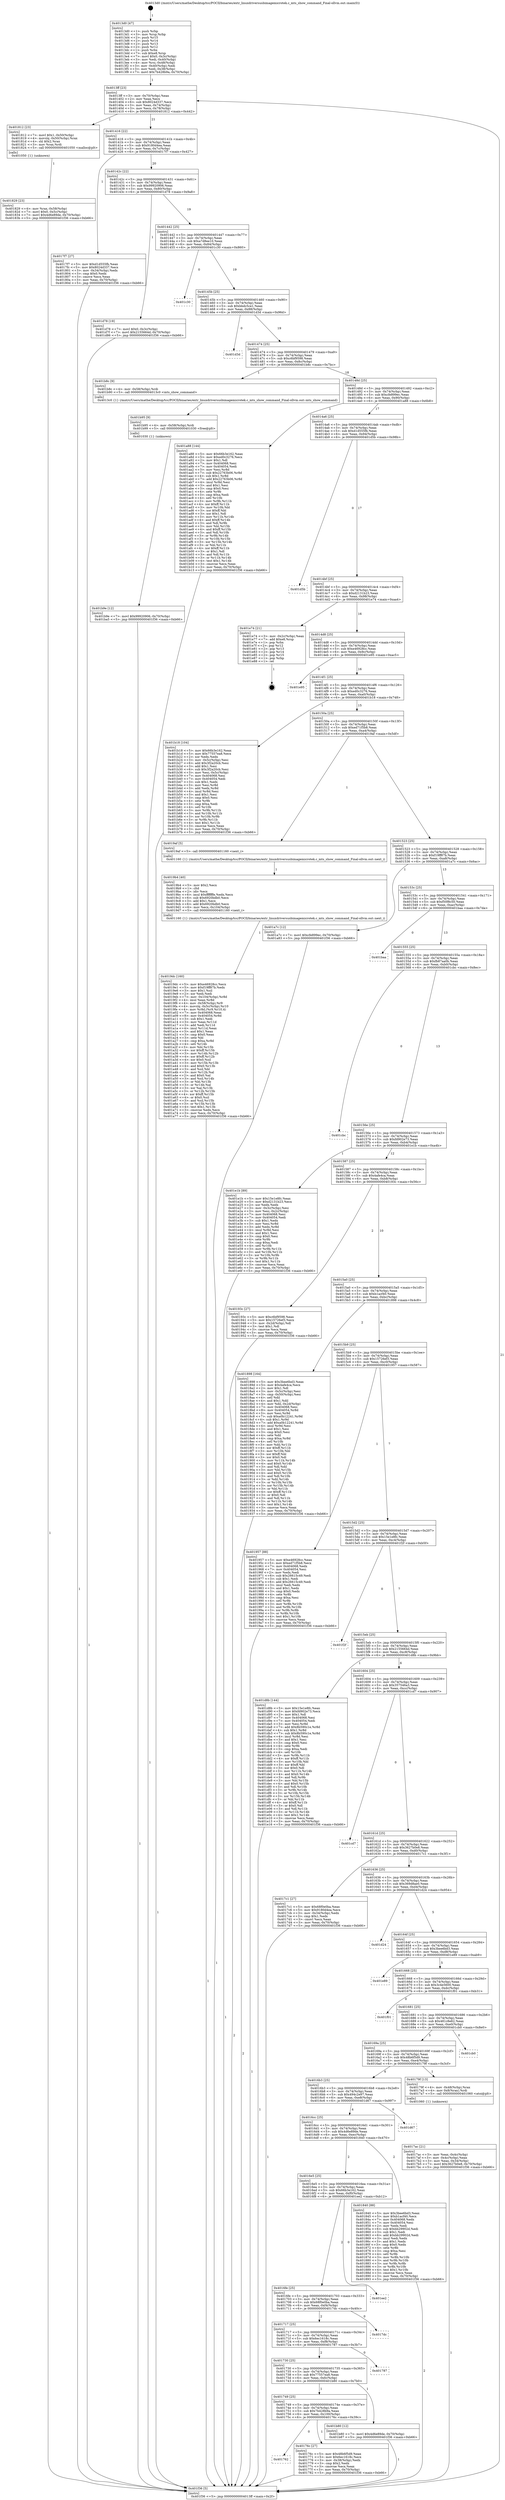 digraph "0x4013d0" {
  label = "0x4013d0 (/mnt/c/Users/mathe/Desktop/tcc/POCII/binaries/extr_linuxdriversusbimagemicrotek.c_mts_show_command_Final-ollvm.out::main(0))"
  labelloc = "t"
  node[shape=record]

  Entry [label="",width=0.3,height=0.3,shape=circle,fillcolor=black,style=filled]
  "0x4013ff" [label="{
     0x4013ff [23]\l
     | [instrs]\l
     &nbsp;&nbsp;0x4013ff \<+3\>: mov -0x70(%rbp),%eax\l
     &nbsp;&nbsp;0x401402 \<+2\>: mov %eax,%ecx\l
     &nbsp;&nbsp;0x401404 \<+6\>: sub $0x8024d337,%ecx\l
     &nbsp;&nbsp;0x40140a \<+3\>: mov %eax,-0x74(%rbp)\l
     &nbsp;&nbsp;0x40140d \<+3\>: mov %ecx,-0x78(%rbp)\l
     &nbsp;&nbsp;0x401410 \<+6\>: je 0000000000401812 \<main+0x442\>\l
  }"]
  "0x401812" [label="{
     0x401812 [23]\l
     | [instrs]\l
     &nbsp;&nbsp;0x401812 \<+7\>: movl $0x1,-0x50(%rbp)\l
     &nbsp;&nbsp;0x401819 \<+4\>: movslq -0x50(%rbp),%rax\l
     &nbsp;&nbsp;0x40181d \<+4\>: shl $0x2,%rax\l
     &nbsp;&nbsp;0x401821 \<+3\>: mov %rax,%rdi\l
     &nbsp;&nbsp;0x401824 \<+5\>: call 0000000000401050 \<malloc@plt\>\l
     | [calls]\l
     &nbsp;&nbsp;0x401050 \{1\} (unknown)\l
  }"]
  "0x401416" [label="{
     0x401416 [22]\l
     | [instrs]\l
     &nbsp;&nbsp;0x401416 \<+5\>: jmp 000000000040141b \<main+0x4b\>\l
     &nbsp;&nbsp;0x40141b \<+3\>: mov -0x74(%rbp),%eax\l
     &nbsp;&nbsp;0x40141e \<+5\>: sub $0x9180d4ea,%eax\l
     &nbsp;&nbsp;0x401423 \<+3\>: mov %eax,-0x7c(%rbp)\l
     &nbsp;&nbsp;0x401426 \<+6\>: je 00000000004017f7 \<main+0x427\>\l
  }"]
  Exit [label="",width=0.3,height=0.3,shape=circle,fillcolor=black,style=filled,peripheries=2]
  "0x4017f7" [label="{
     0x4017f7 [27]\l
     | [instrs]\l
     &nbsp;&nbsp;0x4017f7 \<+5\>: mov $0xd1d555fb,%eax\l
     &nbsp;&nbsp;0x4017fc \<+5\>: mov $0x8024d337,%ecx\l
     &nbsp;&nbsp;0x401801 \<+3\>: mov -0x34(%rbp),%edx\l
     &nbsp;&nbsp;0x401804 \<+3\>: cmp $0x0,%edx\l
     &nbsp;&nbsp;0x401807 \<+3\>: cmove %ecx,%eax\l
     &nbsp;&nbsp;0x40180a \<+3\>: mov %eax,-0x70(%rbp)\l
     &nbsp;&nbsp;0x40180d \<+5\>: jmp 0000000000401f36 \<main+0xb66\>\l
  }"]
  "0x40142c" [label="{
     0x40142c [22]\l
     | [instrs]\l
     &nbsp;&nbsp;0x40142c \<+5\>: jmp 0000000000401431 \<main+0x61\>\l
     &nbsp;&nbsp;0x401431 \<+3\>: mov -0x74(%rbp),%eax\l
     &nbsp;&nbsp;0x401434 \<+5\>: sub $0x99920906,%eax\l
     &nbsp;&nbsp;0x401439 \<+3\>: mov %eax,-0x80(%rbp)\l
     &nbsp;&nbsp;0x40143c \<+6\>: je 0000000000401d78 \<main+0x9a8\>\l
  }"]
  "0x401b9e" [label="{
     0x401b9e [12]\l
     | [instrs]\l
     &nbsp;&nbsp;0x401b9e \<+7\>: movl $0x99920906,-0x70(%rbp)\l
     &nbsp;&nbsp;0x401ba5 \<+5\>: jmp 0000000000401f36 \<main+0xb66\>\l
  }"]
  "0x401d78" [label="{
     0x401d78 [19]\l
     | [instrs]\l
     &nbsp;&nbsp;0x401d78 \<+7\>: movl $0x0,-0x3c(%rbp)\l
     &nbsp;&nbsp;0x401d7f \<+7\>: movl $0x2155664d,-0x70(%rbp)\l
     &nbsp;&nbsp;0x401d86 \<+5\>: jmp 0000000000401f36 \<main+0xb66\>\l
  }"]
  "0x401442" [label="{
     0x401442 [25]\l
     | [instrs]\l
     &nbsp;&nbsp;0x401442 \<+5\>: jmp 0000000000401447 \<main+0x77\>\l
     &nbsp;&nbsp;0x401447 \<+3\>: mov -0x74(%rbp),%eax\l
     &nbsp;&nbsp;0x40144a \<+5\>: sub $0xa7d8ee10,%eax\l
     &nbsp;&nbsp;0x40144f \<+6\>: mov %eax,-0x84(%rbp)\l
     &nbsp;&nbsp;0x401455 \<+6\>: je 0000000000401c30 \<main+0x860\>\l
  }"]
  "0x401b95" [label="{
     0x401b95 [9]\l
     | [instrs]\l
     &nbsp;&nbsp;0x401b95 \<+4\>: mov -0x58(%rbp),%rdi\l
     &nbsp;&nbsp;0x401b99 \<+5\>: call 0000000000401030 \<free@plt\>\l
     | [calls]\l
     &nbsp;&nbsp;0x401030 \{1\} (unknown)\l
  }"]
  "0x401c30" [label="{
     0x401c30\l
  }", style=dashed]
  "0x40145b" [label="{
     0x40145b [25]\l
     | [instrs]\l
     &nbsp;&nbsp;0x40145b \<+5\>: jmp 0000000000401460 \<main+0x90\>\l
     &nbsp;&nbsp;0x401460 \<+3\>: mov -0x74(%rbp),%eax\l
     &nbsp;&nbsp;0x401463 \<+5\>: sub $0xbbdc5ce1,%eax\l
     &nbsp;&nbsp;0x401468 \<+6\>: mov %eax,-0x88(%rbp)\l
     &nbsp;&nbsp;0x40146e \<+6\>: je 0000000000401d3d \<main+0x96d\>\l
  }"]
  "0x4019dc" [label="{
     0x4019dc [160]\l
     | [instrs]\l
     &nbsp;&nbsp;0x4019dc \<+5\>: mov $0xe46928cc,%ecx\l
     &nbsp;&nbsp;0x4019e1 \<+5\>: mov $0xf19ff87b,%edx\l
     &nbsp;&nbsp;0x4019e6 \<+3\>: mov $0x1,%sil\l
     &nbsp;&nbsp;0x4019e9 \<+2\>: xor %edi,%edi\l
     &nbsp;&nbsp;0x4019eb \<+7\>: mov -0x104(%rbp),%r8d\l
     &nbsp;&nbsp;0x4019f2 \<+4\>: imul %eax,%r8d\l
     &nbsp;&nbsp;0x4019f6 \<+4\>: mov -0x58(%rbp),%r9\l
     &nbsp;&nbsp;0x4019fa \<+4\>: movslq -0x5c(%rbp),%r10\l
     &nbsp;&nbsp;0x4019fe \<+4\>: mov %r8d,(%r9,%r10,4)\l
     &nbsp;&nbsp;0x401a02 \<+7\>: mov 0x404068,%eax\l
     &nbsp;&nbsp;0x401a09 \<+8\>: mov 0x404054,%r8d\l
     &nbsp;&nbsp;0x401a11 \<+3\>: sub $0x1,%edi\l
     &nbsp;&nbsp;0x401a14 \<+3\>: mov %eax,%r11d\l
     &nbsp;&nbsp;0x401a17 \<+3\>: add %edi,%r11d\l
     &nbsp;&nbsp;0x401a1a \<+4\>: imul %r11d,%eax\l
     &nbsp;&nbsp;0x401a1e \<+3\>: and $0x1,%eax\l
     &nbsp;&nbsp;0x401a21 \<+3\>: cmp $0x0,%eax\l
     &nbsp;&nbsp;0x401a24 \<+3\>: sete %bl\l
     &nbsp;&nbsp;0x401a27 \<+4\>: cmp $0xa,%r8d\l
     &nbsp;&nbsp;0x401a2b \<+4\>: setl %r14b\l
     &nbsp;&nbsp;0x401a2f \<+3\>: mov %bl,%r15b\l
     &nbsp;&nbsp;0x401a32 \<+4\>: xor $0xff,%r15b\l
     &nbsp;&nbsp;0x401a36 \<+3\>: mov %r14b,%r12b\l
     &nbsp;&nbsp;0x401a39 \<+4\>: xor $0xff,%r12b\l
     &nbsp;&nbsp;0x401a3d \<+4\>: xor $0x0,%sil\l
     &nbsp;&nbsp;0x401a41 \<+3\>: mov %r15b,%r13b\l
     &nbsp;&nbsp;0x401a44 \<+4\>: and $0x0,%r13b\l
     &nbsp;&nbsp;0x401a48 \<+3\>: and %sil,%bl\l
     &nbsp;&nbsp;0x401a4b \<+3\>: mov %r12b,%al\l
     &nbsp;&nbsp;0x401a4e \<+2\>: and $0x0,%al\l
     &nbsp;&nbsp;0x401a50 \<+3\>: and %sil,%r14b\l
     &nbsp;&nbsp;0x401a53 \<+3\>: or %bl,%r13b\l
     &nbsp;&nbsp;0x401a56 \<+3\>: or %r14b,%al\l
     &nbsp;&nbsp;0x401a59 \<+3\>: xor %al,%r13b\l
     &nbsp;&nbsp;0x401a5c \<+3\>: or %r12b,%r15b\l
     &nbsp;&nbsp;0x401a5f \<+4\>: xor $0xff,%r15b\l
     &nbsp;&nbsp;0x401a63 \<+4\>: or $0x0,%sil\l
     &nbsp;&nbsp;0x401a67 \<+3\>: and %sil,%r15b\l
     &nbsp;&nbsp;0x401a6a \<+3\>: or %r15b,%r13b\l
     &nbsp;&nbsp;0x401a6d \<+4\>: test $0x1,%r13b\l
     &nbsp;&nbsp;0x401a71 \<+3\>: cmovne %edx,%ecx\l
     &nbsp;&nbsp;0x401a74 \<+3\>: mov %ecx,-0x70(%rbp)\l
     &nbsp;&nbsp;0x401a77 \<+5\>: jmp 0000000000401f36 \<main+0xb66\>\l
  }"]
  "0x401d3d" [label="{
     0x401d3d\l
  }", style=dashed]
  "0x401474" [label="{
     0x401474 [25]\l
     | [instrs]\l
     &nbsp;&nbsp;0x401474 \<+5\>: jmp 0000000000401479 \<main+0xa9\>\l
     &nbsp;&nbsp;0x401479 \<+3\>: mov -0x74(%rbp),%eax\l
     &nbsp;&nbsp;0x40147c \<+5\>: sub $0xc6bf9598,%eax\l
     &nbsp;&nbsp;0x401481 \<+6\>: mov %eax,-0x8c(%rbp)\l
     &nbsp;&nbsp;0x401487 \<+6\>: je 0000000000401b8c \<main+0x7bc\>\l
  }"]
  "0x4019b4" [label="{
     0x4019b4 [40]\l
     | [instrs]\l
     &nbsp;&nbsp;0x4019b4 \<+5\>: mov $0x2,%ecx\l
     &nbsp;&nbsp;0x4019b9 \<+1\>: cltd\l
     &nbsp;&nbsp;0x4019ba \<+2\>: idiv %ecx\l
     &nbsp;&nbsp;0x4019bc \<+6\>: imul $0xfffffffe,%edx,%ecx\l
     &nbsp;&nbsp;0x4019c2 \<+6\>: sub $0x6920bdb0,%ecx\l
     &nbsp;&nbsp;0x4019c8 \<+3\>: add $0x1,%ecx\l
     &nbsp;&nbsp;0x4019cb \<+6\>: add $0x6920bdb0,%ecx\l
     &nbsp;&nbsp;0x4019d1 \<+6\>: mov %ecx,-0x104(%rbp)\l
     &nbsp;&nbsp;0x4019d7 \<+5\>: call 0000000000401160 \<next_i\>\l
     | [calls]\l
     &nbsp;&nbsp;0x401160 \{1\} (/mnt/c/Users/mathe/Desktop/tcc/POCII/binaries/extr_linuxdriversusbimagemicrotek.c_mts_show_command_Final-ollvm.out::next_i)\l
  }"]
  "0x401b8c" [label="{
     0x401b8c [9]\l
     | [instrs]\l
     &nbsp;&nbsp;0x401b8c \<+4\>: mov -0x58(%rbp),%rdi\l
     &nbsp;&nbsp;0x401b90 \<+5\>: call 00000000004013c0 \<mts_show_command\>\l
     | [calls]\l
     &nbsp;&nbsp;0x4013c0 \{1\} (/mnt/c/Users/mathe/Desktop/tcc/POCII/binaries/extr_linuxdriversusbimagemicrotek.c_mts_show_command_Final-ollvm.out::mts_show_command)\l
  }"]
  "0x40148d" [label="{
     0x40148d [25]\l
     | [instrs]\l
     &nbsp;&nbsp;0x40148d \<+5\>: jmp 0000000000401492 \<main+0xc2\>\l
     &nbsp;&nbsp;0x401492 \<+3\>: mov -0x74(%rbp),%eax\l
     &nbsp;&nbsp;0x401495 \<+5\>: sub $0xcfe899ec,%eax\l
     &nbsp;&nbsp;0x40149a \<+6\>: mov %eax,-0x90(%rbp)\l
     &nbsp;&nbsp;0x4014a0 \<+6\>: je 0000000000401a88 \<main+0x6b8\>\l
  }"]
  "0x401829" [label="{
     0x401829 [23]\l
     | [instrs]\l
     &nbsp;&nbsp;0x401829 \<+4\>: mov %rax,-0x58(%rbp)\l
     &nbsp;&nbsp;0x40182d \<+7\>: movl $0x0,-0x5c(%rbp)\l
     &nbsp;&nbsp;0x401834 \<+7\>: movl $0x4d6e89de,-0x70(%rbp)\l
     &nbsp;&nbsp;0x40183b \<+5\>: jmp 0000000000401f36 \<main+0xb66\>\l
  }"]
  "0x401a88" [label="{
     0x401a88 [144]\l
     | [instrs]\l
     &nbsp;&nbsp;0x401a88 \<+5\>: mov $0x66b3e162,%eax\l
     &nbsp;&nbsp;0x401a8d \<+5\>: mov $0xed0c3276,%ecx\l
     &nbsp;&nbsp;0x401a92 \<+2\>: mov $0x1,%dl\l
     &nbsp;&nbsp;0x401a94 \<+7\>: mov 0x404068,%esi\l
     &nbsp;&nbsp;0x401a9b \<+7\>: mov 0x404054,%edi\l
     &nbsp;&nbsp;0x401aa2 \<+3\>: mov %esi,%r8d\l
     &nbsp;&nbsp;0x401aa5 \<+7\>: sub $0x22763b06,%r8d\l
     &nbsp;&nbsp;0x401aac \<+4\>: sub $0x1,%r8d\l
     &nbsp;&nbsp;0x401ab0 \<+7\>: add $0x22763b06,%r8d\l
     &nbsp;&nbsp;0x401ab7 \<+4\>: imul %r8d,%esi\l
     &nbsp;&nbsp;0x401abb \<+3\>: and $0x1,%esi\l
     &nbsp;&nbsp;0x401abe \<+3\>: cmp $0x0,%esi\l
     &nbsp;&nbsp;0x401ac1 \<+4\>: sete %r9b\l
     &nbsp;&nbsp;0x401ac5 \<+3\>: cmp $0xa,%edi\l
     &nbsp;&nbsp;0x401ac8 \<+4\>: setl %r10b\l
     &nbsp;&nbsp;0x401acc \<+3\>: mov %r9b,%r11b\l
     &nbsp;&nbsp;0x401acf \<+4\>: xor $0xff,%r11b\l
     &nbsp;&nbsp;0x401ad3 \<+3\>: mov %r10b,%bl\l
     &nbsp;&nbsp;0x401ad6 \<+3\>: xor $0xff,%bl\l
     &nbsp;&nbsp;0x401ad9 \<+3\>: xor $0x1,%dl\l
     &nbsp;&nbsp;0x401adc \<+3\>: mov %r11b,%r14b\l
     &nbsp;&nbsp;0x401adf \<+4\>: and $0xff,%r14b\l
     &nbsp;&nbsp;0x401ae3 \<+3\>: and %dl,%r9b\l
     &nbsp;&nbsp;0x401ae6 \<+3\>: mov %bl,%r15b\l
     &nbsp;&nbsp;0x401ae9 \<+4\>: and $0xff,%r15b\l
     &nbsp;&nbsp;0x401aed \<+3\>: and %dl,%r10b\l
     &nbsp;&nbsp;0x401af0 \<+3\>: or %r9b,%r14b\l
     &nbsp;&nbsp;0x401af3 \<+3\>: or %r10b,%r15b\l
     &nbsp;&nbsp;0x401af6 \<+3\>: xor %r15b,%r14b\l
     &nbsp;&nbsp;0x401af9 \<+3\>: or %bl,%r11b\l
     &nbsp;&nbsp;0x401afc \<+4\>: xor $0xff,%r11b\l
     &nbsp;&nbsp;0x401b00 \<+3\>: or $0x1,%dl\l
     &nbsp;&nbsp;0x401b03 \<+3\>: and %dl,%r11b\l
     &nbsp;&nbsp;0x401b06 \<+3\>: or %r11b,%r14b\l
     &nbsp;&nbsp;0x401b09 \<+4\>: test $0x1,%r14b\l
     &nbsp;&nbsp;0x401b0d \<+3\>: cmovne %ecx,%eax\l
     &nbsp;&nbsp;0x401b10 \<+3\>: mov %eax,-0x70(%rbp)\l
     &nbsp;&nbsp;0x401b13 \<+5\>: jmp 0000000000401f36 \<main+0xb66\>\l
  }"]
  "0x4014a6" [label="{
     0x4014a6 [25]\l
     | [instrs]\l
     &nbsp;&nbsp;0x4014a6 \<+5\>: jmp 00000000004014ab \<main+0xdb\>\l
     &nbsp;&nbsp;0x4014ab \<+3\>: mov -0x74(%rbp),%eax\l
     &nbsp;&nbsp;0x4014ae \<+5\>: sub $0xd1d555fb,%eax\l
     &nbsp;&nbsp;0x4014b3 \<+6\>: mov %eax,-0x94(%rbp)\l
     &nbsp;&nbsp;0x4014b9 \<+6\>: je 0000000000401d5b \<main+0x98b\>\l
  }"]
  "0x4017ac" [label="{
     0x4017ac [21]\l
     | [instrs]\l
     &nbsp;&nbsp;0x4017ac \<+3\>: mov %eax,-0x4c(%rbp)\l
     &nbsp;&nbsp;0x4017af \<+3\>: mov -0x4c(%rbp),%eax\l
     &nbsp;&nbsp;0x4017b2 \<+3\>: mov %eax,-0x34(%rbp)\l
     &nbsp;&nbsp;0x4017b5 \<+7\>: movl $0x3627b0e8,-0x70(%rbp)\l
     &nbsp;&nbsp;0x4017bc \<+5\>: jmp 0000000000401f36 \<main+0xb66\>\l
  }"]
  "0x401d5b" [label="{
     0x401d5b\l
  }", style=dashed]
  "0x4014bf" [label="{
     0x4014bf [25]\l
     | [instrs]\l
     &nbsp;&nbsp;0x4014bf \<+5\>: jmp 00000000004014c4 \<main+0xf4\>\l
     &nbsp;&nbsp;0x4014c4 \<+3\>: mov -0x74(%rbp),%eax\l
     &nbsp;&nbsp;0x4014c7 \<+5\>: sub $0xd2131b23,%eax\l
     &nbsp;&nbsp;0x4014cc \<+6\>: mov %eax,-0x98(%rbp)\l
     &nbsp;&nbsp;0x4014d2 \<+6\>: je 0000000000401e74 \<main+0xaa4\>\l
  }"]
  "0x4013d0" [label="{
     0x4013d0 [47]\l
     | [instrs]\l
     &nbsp;&nbsp;0x4013d0 \<+1\>: push %rbp\l
     &nbsp;&nbsp;0x4013d1 \<+3\>: mov %rsp,%rbp\l
     &nbsp;&nbsp;0x4013d4 \<+2\>: push %r15\l
     &nbsp;&nbsp;0x4013d6 \<+2\>: push %r14\l
     &nbsp;&nbsp;0x4013d8 \<+2\>: push %r13\l
     &nbsp;&nbsp;0x4013da \<+2\>: push %r12\l
     &nbsp;&nbsp;0x4013dc \<+1\>: push %rbx\l
     &nbsp;&nbsp;0x4013dd \<+7\>: sub $0xe8,%rsp\l
     &nbsp;&nbsp;0x4013e4 \<+7\>: movl $0x0,-0x3c(%rbp)\l
     &nbsp;&nbsp;0x4013eb \<+3\>: mov %edi,-0x40(%rbp)\l
     &nbsp;&nbsp;0x4013ee \<+4\>: mov %rsi,-0x48(%rbp)\l
     &nbsp;&nbsp;0x4013f2 \<+3\>: mov -0x40(%rbp),%edi\l
     &nbsp;&nbsp;0x4013f5 \<+3\>: mov %edi,-0x38(%rbp)\l
     &nbsp;&nbsp;0x4013f8 \<+7\>: movl $0x7b428b9a,-0x70(%rbp)\l
  }"]
  "0x401e74" [label="{
     0x401e74 [21]\l
     | [instrs]\l
     &nbsp;&nbsp;0x401e74 \<+3\>: mov -0x2c(%rbp),%eax\l
     &nbsp;&nbsp;0x401e77 \<+7\>: add $0xe8,%rsp\l
     &nbsp;&nbsp;0x401e7e \<+1\>: pop %rbx\l
     &nbsp;&nbsp;0x401e7f \<+2\>: pop %r12\l
     &nbsp;&nbsp;0x401e81 \<+2\>: pop %r13\l
     &nbsp;&nbsp;0x401e83 \<+2\>: pop %r14\l
     &nbsp;&nbsp;0x401e85 \<+2\>: pop %r15\l
     &nbsp;&nbsp;0x401e87 \<+1\>: pop %rbp\l
     &nbsp;&nbsp;0x401e88 \<+1\>: ret\l
  }"]
  "0x4014d8" [label="{
     0x4014d8 [25]\l
     | [instrs]\l
     &nbsp;&nbsp;0x4014d8 \<+5\>: jmp 00000000004014dd \<main+0x10d\>\l
     &nbsp;&nbsp;0x4014dd \<+3\>: mov -0x74(%rbp),%eax\l
     &nbsp;&nbsp;0x4014e0 \<+5\>: sub $0xe46928cc,%eax\l
     &nbsp;&nbsp;0x4014e5 \<+6\>: mov %eax,-0x9c(%rbp)\l
     &nbsp;&nbsp;0x4014eb \<+6\>: je 0000000000401e95 \<main+0xac5\>\l
  }"]
  "0x401f36" [label="{
     0x401f36 [5]\l
     | [instrs]\l
     &nbsp;&nbsp;0x401f36 \<+5\>: jmp 00000000004013ff \<main+0x2f\>\l
  }"]
  "0x401e95" [label="{
     0x401e95\l
  }", style=dashed]
  "0x4014f1" [label="{
     0x4014f1 [25]\l
     | [instrs]\l
     &nbsp;&nbsp;0x4014f1 \<+5\>: jmp 00000000004014f6 \<main+0x126\>\l
     &nbsp;&nbsp;0x4014f6 \<+3\>: mov -0x74(%rbp),%eax\l
     &nbsp;&nbsp;0x4014f9 \<+5\>: sub $0xed0c3276,%eax\l
     &nbsp;&nbsp;0x4014fe \<+6\>: mov %eax,-0xa0(%rbp)\l
     &nbsp;&nbsp;0x401504 \<+6\>: je 0000000000401b18 \<main+0x748\>\l
  }"]
  "0x401762" [label="{
     0x401762\l
  }", style=dashed]
  "0x401b18" [label="{
     0x401b18 [104]\l
     | [instrs]\l
     &nbsp;&nbsp;0x401b18 \<+5\>: mov $0x66b3e162,%eax\l
     &nbsp;&nbsp;0x401b1d \<+5\>: mov $0x77557ea8,%ecx\l
     &nbsp;&nbsp;0x401b22 \<+2\>: xor %edx,%edx\l
     &nbsp;&nbsp;0x401b24 \<+3\>: mov -0x5c(%rbp),%esi\l
     &nbsp;&nbsp;0x401b27 \<+6\>: add $0x3f2a20cb,%esi\l
     &nbsp;&nbsp;0x401b2d \<+3\>: add $0x1,%esi\l
     &nbsp;&nbsp;0x401b30 \<+6\>: sub $0x3f2a20cb,%esi\l
     &nbsp;&nbsp;0x401b36 \<+3\>: mov %esi,-0x5c(%rbp)\l
     &nbsp;&nbsp;0x401b39 \<+7\>: mov 0x404068,%esi\l
     &nbsp;&nbsp;0x401b40 \<+7\>: mov 0x404054,%edi\l
     &nbsp;&nbsp;0x401b47 \<+3\>: sub $0x1,%edx\l
     &nbsp;&nbsp;0x401b4a \<+3\>: mov %esi,%r8d\l
     &nbsp;&nbsp;0x401b4d \<+3\>: add %edx,%r8d\l
     &nbsp;&nbsp;0x401b50 \<+4\>: imul %r8d,%esi\l
     &nbsp;&nbsp;0x401b54 \<+3\>: and $0x1,%esi\l
     &nbsp;&nbsp;0x401b57 \<+3\>: cmp $0x0,%esi\l
     &nbsp;&nbsp;0x401b5a \<+4\>: sete %r9b\l
     &nbsp;&nbsp;0x401b5e \<+3\>: cmp $0xa,%edi\l
     &nbsp;&nbsp;0x401b61 \<+4\>: setl %r10b\l
     &nbsp;&nbsp;0x401b65 \<+3\>: mov %r9b,%r11b\l
     &nbsp;&nbsp;0x401b68 \<+3\>: and %r10b,%r11b\l
     &nbsp;&nbsp;0x401b6b \<+3\>: xor %r10b,%r9b\l
     &nbsp;&nbsp;0x401b6e \<+3\>: or %r9b,%r11b\l
     &nbsp;&nbsp;0x401b71 \<+4\>: test $0x1,%r11b\l
     &nbsp;&nbsp;0x401b75 \<+3\>: cmovne %ecx,%eax\l
     &nbsp;&nbsp;0x401b78 \<+3\>: mov %eax,-0x70(%rbp)\l
     &nbsp;&nbsp;0x401b7b \<+5\>: jmp 0000000000401f36 \<main+0xb66\>\l
  }"]
  "0x40150a" [label="{
     0x40150a [25]\l
     | [instrs]\l
     &nbsp;&nbsp;0x40150a \<+5\>: jmp 000000000040150f \<main+0x13f\>\l
     &nbsp;&nbsp;0x40150f \<+3\>: mov -0x74(%rbp),%eax\l
     &nbsp;&nbsp;0x401512 \<+5\>: sub $0xed71f5b8,%eax\l
     &nbsp;&nbsp;0x401517 \<+6\>: mov %eax,-0xa4(%rbp)\l
     &nbsp;&nbsp;0x40151d \<+6\>: je 00000000004019af \<main+0x5df\>\l
  }"]
  "0x40176c" [label="{
     0x40176c [27]\l
     | [instrs]\l
     &nbsp;&nbsp;0x40176c \<+5\>: mov $0x48b6f5d9,%eax\l
     &nbsp;&nbsp;0x401771 \<+5\>: mov $0x6ec1618c,%ecx\l
     &nbsp;&nbsp;0x401776 \<+3\>: mov -0x38(%rbp),%edx\l
     &nbsp;&nbsp;0x401779 \<+3\>: cmp $0x2,%edx\l
     &nbsp;&nbsp;0x40177c \<+3\>: cmovne %ecx,%eax\l
     &nbsp;&nbsp;0x40177f \<+3\>: mov %eax,-0x70(%rbp)\l
     &nbsp;&nbsp;0x401782 \<+5\>: jmp 0000000000401f36 \<main+0xb66\>\l
  }"]
  "0x4019af" [label="{
     0x4019af [5]\l
     | [instrs]\l
     &nbsp;&nbsp;0x4019af \<+5\>: call 0000000000401160 \<next_i\>\l
     | [calls]\l
     &nbsp;&nbsp;0x401160 \{1\} (/mnt/c/Users/mathe/Desktop/tcc/POCII/binaries/extr_linuxdriversusbimagemicrotek.c_mts_show_command_Final-ollvm.out::next_i)\l
  }"]
  "0x401523" [label="{
     0x401523 [25]\l
     | [instrs]\l
     &nbsp;&nbsp;0x401523 \<+5\>: jmp 0000000000401528 \<main+0x158\>\l
     &nbsp;&nbsp;0x401528 \<+3\>: mov -0x74(%rbp),%eax\l
     &nbsp;&nbsp;0x40152b \<+5\>: sub $0xf19ff87b,%eax\l
     &nbsp;&nbsp;0x401530 \<+6\>: mov %eax,-0xa8(%rbp)\l
     &nbsp;&nbsp;0x401536 \<+6\>: je 0000000000401a7c \<main+0x6ac\>\l
  }"]
  "0x401749" [label="{
     0x401749 [25]\l
     | [instrs]\l
     &nbsp;&nbsp;0x401749 \<+5\>: jmp 000000000040174e \<main+0x37e\>\l
     &nbsp;&nbsp;0x40174e \<+3\>: mov -0x74(%rbp),%eax\l
     &nbsp;&nbsp;0x401751 \<+5\>: sub $0x7b428b9a,%eax\l
     &nbsp;&nbsp;0x401756 \<+6\>: mov %eax,-0x100(%rbp)\l
     &nbsp;&nbsp;0x40175c \<+6\>: je 000000000040176c \<main+0x39c\>\l
  }"]
  "0x401a7c" [label="{
     0x401a7c [12]\l
     | [instrs]\l
     &nbsp;&nbsp;0x401a7c \<+7\>: movl $0xcfe899ec,-0x70(%rbp)\l
     &nbsp;&nbsp;0x401a83 \<+5\>: jmp 0000000000401f36 \<main+0xb66\>\l
  }"]
  "0x40153c" [label="{
     0x40153c [25]\l
     | [instrs]\l
     &nbsp;&nbsp;0x40153c \<+5\>: jmp 0000000000401541 \<main+0x171\>\l
     &nbsp;&nbsp;0x401541 \<+3\>: mov -0x74(%rbp),%eax\l
     &nbsp;&nbsp;0x401544 \<+5\>: sub $0xf50f8c50,%eax\l
     &nbsp;&nbsp;0x401549 \<+6\>: mov %eax,-0xac(%rbp)\l
     &nbsp;&nbsp;0x40154f \<+6\>: je 0000000000401baa \<main+0x7da\>\l
  }"]
  "0x401b80" [label="{
     0x401b80 [12]\l
     | [instrs]\l
     &nbsp;&nbsp;0x401b80 \<+7\>: movl $0x4d6e89de,-0x70(%rbp)\l
     &nbsp;&nbsp;0x401b87 \<+5\>: jmp 0000000000401f36 \<main+0xb66\>\l
  }"]
  "0x401baa" [label="{
     0x401baa\l
  }", style=dashed]
  "0x401555" [label="{
     0x401555 [25]\l
     | [instrs]\l
     &nbsp;&nbsp;0x401555 \<+5\>: jmp 000000000040155a \<main+0x18a\>\l
     &nbsp;&nbsp;0x40155a \<+3\>: mov -0x74(%rbp),%eax\l
     &nbsp;&nbsp;0x40155d \<+5\>: sub $0xfb87aa0b,%eax\l
     &nbsp;&nbsp;0x401562 \<+6\>: mov %eax,-0xb0(%rbp)\l
     &nbsp;&nbsp;0x401568 \<+6\>: je 0000000000401cbc \<main+0x8ec\>\l
  }"]
  "0x401730" [label="{
     0x401730 [25]\l
     | [instrs]\l
     &nbsp;&nbsp;0x401730 \<+5\>: jmp 0000000000401735 \<main+0x365\>\l
     &nbsp;&nbsp;0x401735 \<+3\>: mov -0x74(%rbp),%eax\l
     &nbsp;&nbsp;0x401738 \<+5\>: sub $0x77557ea8,%eax\l
     &nbsp;&nbsp;0x40173d \<+6\>: mov %eax,-0xfc(%rbp)\l
     &nbsp;&nbsp;0x401743 \<+6\>: je 0000000000401b80 \<main+0x7b0\>\l
  }"]
  "0x401cbc" [label="{
     0x401cbc\l
  }", style=dashed]
  "0x40156e" [label="{
     0x40156e [25]\l
     | [instrs]\l
     &nbsp;&nbsp;0x40156e \<+5\>: jmp 0000000000401573 \<main+0x1a3\>\l
     &nbsp;&nbsp;0x401573 \<+3\>: mov -0x74(%rbp),%eax\l
     &nbsp;&nbsp;0x401576 \<+5\>: sub $0xfd902e73,%eax\l
     &nbsp;&nbsp;0x40157b \<+6\>: mov %eax,-0xb4(%rbp)\l
     &nbsp;&nbsp;0x401581 \<+6\>: je 0000000000401e1b \<main+0xa4b\>\l
  }"]
  "0x401787" [label="{
     0x401787\l
  }", style=dashed]
  "0x401e1b" [label="{
     0x401e1b [89]\l
     | [instrs]\l
     &nbsp;&nbsp;0x401e1b \<+5\>: mov $0x15e1e8fc,%eax\l
     &nbsp;&nbsp;0x401e20 \<+5\>: mov $0xd2131b23,%ecx\l
     &nbsp;&nbsp;0x401e25 \<+2\>: xor %edx,%edx\l
     &nbsp;&nbsp;0x401e27 \<+3\>: mov -0x3c(%rbp),%esi\l
     &nbsp;&nbsp;0x401e2a \<+3\>: mov %esi,-0x2c(%rbp)\l
     &nbsp;&nbsp;0x401e2d \<+7\>: mov 0x404068,%esi\l
     &nbsp;&nbsp;0x401e34 \<+7\>: mov 0x404054,%edi\l
     &nbsp;&nbsp;0x401e3b \<+3\>: sub $0x1,%edx\l
     &nbsp;&nbsp;0x401e3e \<+3\>: mov %esi,%r8d\l
     &nbsp;&nbsp;0x401e41 \<+3\>: add %edx,%r8d\l
     &nbsp;&nbsp;0x401e44 \<+4\>: imul %r8d,%esi\l
     &nbsp;&nbsp;0x401e48 \<+3\>: and $0x1,%esi\l
     &nbsp;&nbsp;0x401e4b \<+3\>: cmp $0x0,%esi\l
     &nbsp;&nbsp;0x401e4e \<+4\>: sete %r9b\l
     &nbsp;&nbsp;0x401e52 \<+3\>: cmp $0xa,%edi\l
     &nbsp;&nbsp;0x401e55 \<+4\>: setl %r10b\l
     &nbsp;&nbsp;0x401e59 \<+3\>: mov %r9b,%r11b\l
     &nbsp;&nbsp;0x401e5c \<+3\>: and %r10b,%r11b\l
     &nbsp;&nbsp;0x401e5f \<+3\>: xor %r10b,%r9b\l
     &nbsp;&nbsp;0x401e62 \<+3\>: or %r9b,%r11b\l
     &nbsp;&nbsp;0x401e65 \<+4\>: test $0x1,%r11b\l
     &nbsp;&nbsp;0x401e69 \<+3\>: cmovne %ecx,%eax\l
     &nbsp;&nbsp;0x401e6c \<+3\>: mov %eax,-0x70(%rbp)\l
     &nbsp;&nbsp;0x401e6f \<+5\>: jmp 0000000000401f36 \<main+0xb66\>\l
  }"]
  "0x401587" [label="{
     0x401587 [25]\l
     | [instrs]\l
     &nbsp;&nbsp;0x401587 \<+5\>: jmp 000000000040158c \<main+0x1bc\>\l
     &nbsp;&nbsp;0x40158c \<+3\>: mov -0x74(%rbp),%eax\l
     &nbsp;&nbsp;0x40158f \<+5\>: sub $0x4afe4ca,%eax\l
     &nbsp;&nbsp;0x401594 \<+6\>: mov %eax,-0xb8(%rbp)\l
     &nbsp;&nbsp;0x40159a \<+6\>: je 000000000040193c \<main+0x56c\>\l
  }"]
  "0x401717" [label="{
     0x401717 [25]\l
     | [instrs]\l
     &nbsp;&nbsp;0x401717 \<+5\>: jmp 000000000040171c \<main+0x34c\>\l
     &nbsp;&nbsp;0x40171c \<+3\>: mov -0x74(%rbp),%eax\l
     &nbsp;&nbsp;0x40171f \<+5\>: sub $0x6ec1618c,%eax\l
     &nbsp;&nbsp;0x401724 \<+6\>: mov %eax,-0xf8(%rbp)\l
     &nbsp;&nbsp;0x40172a \<+6\>: je 0000000000401787 \<main+0x3b7\>\l
  }"]
  "0x40193c" [label="{
     0x40193c [27]\l
     | [instrs]\l
     &nbsp;&nbsp;0x40193c \<+5\>: mov $0xc6bf9598,%eax\l
     &nbsp;&nbsp;0x401941 \<+5\>: mov $0x15726ef3,%ecx\l
     &nbsp;&nbsp;0x401946 \<+3\>: mov -0x2d(%rbp),%dl\l
     &nbsp;&nbsp;0x401949 \<+3\>: test $0x1,%dl\l
     &nbsp;&nbsp;0x40194c \<+3\>: cmovne %ecx,%eax\l
     &nbsp;&nbsp;0x40194f \<+3\>: mov %eax,-0x70(%rbp)\l
     &nbsp;&nbsp;0x401952 \<+5\>: jmp 0000000000401f36 \<main+0xb66\>\l
  }"]
  "0x4015a0" [label="{
     0x4015a0 [25]\l
     | [instrs]\l
     &nbsp;&nbsp;0x4015a0 \<+5\>: jmp 00000000004015a5 \<main+0x1d5\>\l
     &nbsp;&nbsp;0x4015a5 \<+3\>: mov -0x74(%rbp),%eax\l
     &nbsp;&nbsp;0x4015a8 \<+5\>: sub $0xb1acf40,%eax\l
     &nbsp;&nbsp;0x4015ad \<+6\>: mov %eax,-0xbc(%rbp)\l
     &nbsp;&nbsp;0x4015b3 \<+6\>: je 0000000000401898 \<main+0x4c8\>\l
  }"]
  "0x4017dc" [label="{
     0x4017dc\l
  }", style=dashed]
  "0x401898" [label="{
     0x401898 [164]\l
     | [instrs]\l
     &nbsp;&nbsp;0x401898 \<+5\>: mov $0x3bee6bd3,%eax\l
     &nbsp;&nbsp;0x40189d \<+5\>: mov $0x4afe4ca,%ecx\l
     &nbsp;&nbsp;0x4018a2 \<+2\>: mov $0x1,%dl\l
     &nbsp;&nbsp;0x4018a4 \<+3\>: mov -0x5c(%rbp),%esi\l
     &nbsp;&nbsp;0x4018a7 \<+3\>: cmp -0x50(%rbp),%esi\l
     &nbsp;&nbsp;0x4018aa \<+4\>: setl %dil\l
     &nbsp;&nbsp;0x4018ae \<+4\>: and $0x1,%dil\l
     &nbsp;&nbsp;0x4018b2 \<+4\>: mov %dil,-0x2d(%rbp)\l
     &nbsp;&nbsp;0x4018b6 \<+7\>: mov 0x404068,%esi\l
     &nbsp;&nbsp;0x4018bd \<+8\>: mov 0x404054,%r8d\l
     &nbsp;&nbsp;0x4018c5 \<+3\>: mov %esi,%r9d\l
     &nbsp;&nbsp;0x4018c8 \<+7\>: sub $0xa0b12241,%r9d\l
     &nbsp;&nbsp;0x4018cf \<+4\>: sub $0x1,%r9d\l
     &nbsp;&nbsp;0x4018d3 \<+7\>: add $0xa0b12241,%r9d\l
     &nbsp;&nbsp;0x4018da \<+4\>: imul %r9d,%esi\l
     &nbsp;&nbsp;0x4018de \<+3\>: and $0x1,%esi\l
     &nbsp;&nbsp;0x4018e1 \<+3\>: cmp $0x0,%esi\l
     &nbsp;&nbsp;0x4018e4 \<+4\>: sete %dil\l
     &nbsp;&nbsp;0x4018e8 \<+4\>: cmp $0xa,%r8d\l
     &nbsp;&nbsp;0x4018ec \<+4\>: setl %r10b\l
     &nbsp;&nbsp;0x4018f0 \<+3\>: mov %dil,%r11b\l
     &nbsp;&nbsp;0x4018f3 \<+4\>: xor $0xff,%r11b\l
     &nbsp;&nbsp;0x4018f7 \<+3\>: mov %r10b,%bl\l
     &nbsp;&nbsp;0x4018fa \<+3\>: xor $0xff,%bl\l
     &nbsp;&nbsp;0x4018fd \<+3\>: xor $0x0,%dl\l
     &nbsp;&nbsp;0x401900 \<+3\>: mov %r11b,%r14b\l
     &nbsp;&nbsp;0x401903 \<+4\>: and $0x0,%r14b\l
     &nbsp;&nbsp;0x401907 \<+3\>: and %dl,%dil\l
     &nbsp;&nbsp;0x40190a \<+3\>: mov %bl,%r15b\l
     &nbsp;&nbsp;0x40190d \<+4\>: and $0x0,%r15b\l
     &nbsp;&nbsp;0x401911 \<+3\>: and %dl,%r10b\l
     &nbsp;&nbsp;0x401914 \<+3\>: or %dil,%r14b\l
     &nbsp;&nbsp;0x401917 \<+3\>: or %r10b,%r15b\l
     &nbsp;&nbsp;0x40191a \<+3\>: xor %r15b,%r14b\l
     &nbsp;&nbsp;0x40191d \<+3\>: or %bl,%r11b\l
     &nbsp;&nbsp;0x401920 \<+4\>: xor $0xff,%r11b\l
     &nbsp;&nbsp;0x401924 \<+3\>: or $0x0,%dl\l
     &nbsp;&nbsp;0x401927 \<+3\>: and %dl,%r11b\l
     &nbsp;&nbsp;0x40192a \<+3\>: or %r11b,%r14b\l
     &nbsp;&nbsp;0x40192d \<+4\>: test $0x1,%r14b\l
     &nbsp;&nbsp;0x401931 \<+3\>: cmovne %ecx,%eax\l
     &nbsp;&nbsp;0x401934 \<+3\>: mov %eax,-0x70(%rbp)\l
     &nbsp;&nbsp;0x401937 \<+5\>: jmp 0000000000401f36 \<main+0xb66\>\l
  }"]
  "0x4015b9" [label="{
     0x4015b9 [25]\l
     | [instrs]\l
     &nbsp;&nbsp;0x4015b9 \<+5\>: jmp 00000000004015be \<main+0x1ee\>\l
     &nbsp;&nbsp;0x4015be \<+3\>: mov -0x74(%rbp),%eax\l
     &nbsp;&nbsp;0x4015c1 \<+5\>: sub $0x15726ef3,%eax\l
     &nbsp;&nbsp;0x4015c6 \<+6\>: mov %eax,-0xc0(%rbp)\l
     &nbsp;&nbsp;0x4015cc \<+6\>: je 0000000000401957 \<main+0x587\>\l
  }"]
  "0x4016fe" [label="{
     0x4016fe [25]\l
     | [instrs]\l
     &nbsp;&nbsp;0x4016fe \<+5\>: jmp 0000000000401703 \<main+0x333\>\l
     &nbsp;&nbsp;0x401703 \<+3\>: mov -0x74(%rbp),%eax\l
     &nbsp;&nbsp;0x401706 \<+5\>: sub $0x68f0e0ba,%eax\l
     &nbsp;&nbsp;0x40170b \<+6\>: mov %eax,-0xf4(%rbp)\l
     &nbsp;&nbsp;0x401711 \<+6\>: je 00000000004017dc \<main+0x40c\>\l
  }"]
  "0x401957" [label="{
     0x401957 [88]\l
     | [instrs]\l
     &nbsp;&nbsp;0x401957 \<+5\>: mov $0xe46928cc,%eax\l
     &nbsp;&nbsp;0x40195c \<+5\>: mov $0xed71f5b8,%ecx\l
     &nbsp;&nbsp;0x401961 \<+7\>: mov 0x404068,%edx\l
     &nbsp;&nbsp;0x401968 \<+7\>: mov 0x404054,%esi\l
     &nbsp;&nbsp;0x40196f \<+2\>: mov %edx,%edi\l
     &nbsp;&nbsp;0x401971 \<+6\>: sub $0x26615c49,%edi\l
     &nbsp;&nbsp;0x401977 \<+3\>: sub $0x1,%edi\l
     &nbsp;&nbsp;0x40197a \<+6\>: add $0x26615c49,%edi\l
     &nbsp;&nbsp;0x401980 \<+3\>: imul %edi,%edx\l
     &nbsp;&nbsp;0x401983 \<+3\>: and $0x1,%edx\l
     &nbsp;&nbsp;0x401986 \<+3\>: cmp $0x0,%edx\l
     &nbsp;&nbsp;0x401989 \<+4\>: sete %r8b\l
     &nbsp;&nbsp;0x40198d \<+3\>: cmp $0xa,%esi\l
     &nbsp;&nbsp;0x401990 \<+4\>: setl %r9b\l
     &nbsp;&nbsp;0x401994 \<+3\>: mov %r8b,%r10b\l
     &nbsp;&nbsp;0x401997 \<+3\>: and %r9b,%r10b\l
     &nbsp;&nbsp;0x40199a \<+3\>: xor %r9b,%r8b\l
     &nbsp;&nbsp;0x40199d \<+3\>: or %r8b,%r10b\l
     &nbsp;&nbsp;0x4019a0 \<+4\>: test $0x1,%r10b\l
     &nbsp;&nbsp;0x4019a4 \<+3\>: cmovne %ecx,%eax\l
     &nbsp;&nbsp;0x4019a7 \<+3\>: mov %eax,-0x70(%rbp)\l
     &nbsp;&nbsp;0x4019aa \<+5\>: jmp 0000000000401f36 \<main+0xb66\>\l
  }"]
  "0x4015d2" [label="{
     0x4015d2 [25]\l
     | [instrs]\l
     &nbsp;&nbsp;0x4015d2 \<+5\>: jmp 00000000004015d7 \<main+0x207\>\l
     &nbsp;&nbsp;0x4015d7 \<+3\>: mov -0x74(%rbp),%eax\l
     &nbsp;&nbsp;0x4015da \<+5\>: sub $0x15e1e8fc,%eax\l
     &nbsp;&nbsp;0x4015df \<+6\>: mov %eax,-0xc4(%rbp)\l
     &nbsp;&nbsp;0x4015e5 \<+6\>: je 0000000000401f2f \<main+0xb5f\>\l
  }"]
  "0x401ee2" [label="{
     0x401ee2\l
  }", style=dashed]
  "0x401f2f" [label="{
     0x401f2f\l
  }", style=dashed]
  "0x4015eb" [label="{
     0x4015eb [25]\l
     | [instrs]\l
     &nbsp;&nbsp;0x4015eb \<+5\>: jmp 00000000004015f0 \<main+0x220\>\l
     &nbsp;&nbsp;0x4015f0 \<+3\>: mov -0x74(%rbp),%eax\l
     &nbsp;&nbsp;0x4015f3 \<+5\>: sub $0x2155664d,%eax\l
     &nbsp;&nbsp;0x4015f8 \<+6\>: mov %eax,-0xc8(%rbp)\l
     &nbsp;&nbsp;0x4015fe \<+6\>: je 0000000000401d8b \<main+0x9bb\>\l
  }"]
  "0x4016e5" [label="{
     0x4016e5 [25]\l
     | [instrs]\l
     &nbsp;&nbsp;0x4016e5 \<+5\>: jmp 00000000004016ea \<main+0x31a\>\l
     &nbsp;&nbsp;0x4016ea \<+3\>: mov -0x74(%rbp),%eax\l
     &nbsp;&nbsp;0x4016ed \<+5\>: sub $0x66b3e162,%eax\l
     &nbsp;&nbsp;0x4016f2 \<+6\>: mov %eax,-0xf0(%rbp)\l
     &nbsp;&nbsp;0x4016f8 \<+6\>: je 0000000000401ee2 \<main+0xb12\>\l
  }"]
  "0x401d8b" [label="{
     0x401d8b [144]\l
     | [instrs]\l
     &nbsp;&nbsp;0x401d8b \<+5\>: mov $0x15e1e8fc,%eax\l
     &nbsp;&nbsp;0x401d90 \<+5\>: mov $0xfd902e73,%ecx\l
     &nbsp;&nbsp;0x401d95 \<+2\>: mov $0x1,%dl\l
     &nbsp;&nbsp;0x401d97 \<+7\>: mov 0x404068,%esi\l
     &nbsp;&nbsp;0x401d9e \<+7\>: mov 0x404054,%edi\l
     &nbsp;&nbsp;0x401da5 \<+3\>: mov %esi,%r8d\l
     &nbsp;&nbsp;0x401da8 \<+7\>: add $0x8b590c1e,%r8d\l
     &nbsp;&nbsp;0x401daf \<+4\>: sub $0x1,%r8d\l
     &nbsp;&nbsp;0x401db3 \<+7\>: sub $0x8b590c1e,%r8d\l
     &nbsp;&nbsp;0x401dba \<+4\>: imul %r8d,%esi\l
     &nbsp;&nbsp;0x401dbe \<+3\>: and $0x1,%esi\l
     &nbsp;&nbsp;0x401dc1 \<+3\>: cmp $0x0,%esi\l
     &nbsp;&nbsp;0x401dc4 \<+4\>: sete %r9b\l
     &nbsp;&nbsp;0x401dc8 \<+3\>: cmp $0xa,%edi\l
     &nbsp;&nbsp;0x401dcb \<+4\>: setl %r10b\l
     &nbsp;&nbsp;0x401dcf \<+3\>: mov %r9b,%r11b\l
     &nbsp;&nbsp;0x401dd2 \<+4\>: xor $0xff,%r11b\l
     &nbsp;&nbsp;0x401dd6 \<+3\>: mov %r10b,%bl\l
     &nbsp;&nbsp;0x401dd9 \<+3\>: xor $0xff,%bl\l
     &nbsp;&nbsp;0x401ddc \<+3\>: xor $0x0,%dl\l
     &nbsp;&nbsp;0x401ddf \<+3\>: mov %r11b,%r14b\l
     &nbsp;&nbsp;0x401de2 \<+4\>: and $0x0,%r14b\l
     &nbsp;&nbsp;0x401de6 \<+3\>: and %dl,%r9b\l
     &nbsp;&nbsp;0x401de9 \<+3\>: mov %bl,%r15b\l
     &nbsp;&nbsp;0x401dec \<+4\>: and $0x0,%r15b\l
     &nbsp;&nbsp;0x401df0 \<+3\>: and %dl,%r10b\l
     &nbsp;&nbsp;0x401df3 \<+3\>: or %r9b,%r14b\l
     &nbsp;&nbsp;0x401df6 \<+3\>: or %r10b,%r15b\l
     &nbsp;&nbsp;0x401df9 \<+3\>: xor %r15b,%r14b\l
     &nbsp;&nbsp;0x401dfc \<+3\>: or %bl,%r11b\l
     &nbsp;&nbsp;0x401dff \<+4\>: xor $0xff,%r11b\l
     &nbsp;&nbsp;0x401e03 \<+3\>: or $0x0,%dl\l
     &nbsp;&nbsp;0x401e06 \<+3\>: and %dl,%r11b\l
     &nbsp;&nbsp;0x401e09 \<+3\>: or %r11b,%r14b\l
     &nbsp;&nbsp;0x401e0c \<+4\>: test $0x1,%r14b\l
     &nbsp;&nbsp;0x401e10 \<+3\>: cmovne %ecx,%eax\l
     &nbsp;&nbsp;0x401e13 \<+3\>: mov %eax,-0x70(%rbp)\l
     &nbsp;&nbsp;0x401e16 \<+5\>: jmp 0000000000401f36 \<main+0xb66\>\l
  }"]
  "0x401604" [label="{
     0x401604 [25]\l
     | [instrs]\l
     &nbsp;&nbsp;0x401604 \<+5\>: jmp 0000000000401609 \<main+0x239\>\l
     &nbsp;&nbsp;0x401609 \<+3\>: mov -0x74(%rbp),%eax\l
     &nbsp;&nbsp;0x40160c \<+5\>: sub $0x357546a3,%eax\l
     &nbsp;&nbsp;0x401611 \<+6\>: mov %eax,-0xcc(%rbp)\l
     &nbsp;&nbsp;0x401617 \<+6\>: je 0000000000401cd7 \<main+0x907\>\l
  }"]
  "0x401840" [label="{
     0x401840 [88]\l
     | [instrs]\l
     &nbsp;&nbsp;0x401840 \<+5\>: mov $0x3bee6bd3,%eax\l
     &nbsp;&nbsp;0x401845 \<+5\>: mov $0xb1acf40,%ecx\l
     &nbsp;&nbsp;0x40184a \<+7\>: mov 0x404068,%edx\l
     &nbsp;&nbsp;0x401851 \<+7\>: mov 0x404054,%esi\l
     &nbsp;&nbsp;0x401858 \<+2\>: mov %edx,%edi\l
     &nbsp;&nbsp;0x40185a \<+6\>: sub $0xbb29902d,%edi\l
     &nbsp;&nbsp;0x401860 \<+3\>: sub $0x1,%edi\l
     &nbsp;&nbsp;0x401863 \<+6\>: add $0xbb29902d,%edi\l
     &nbsp;&nbsp;0x401869 \<+3\>: imul %edi,%edx\l
     &nbsp;&nbsp;0x40186c \<+3\>: and $0x1,%edx\l
     &nbsp;&nbsp;0x40186f \<+3\>: cmp $0x0,%edx\l
     &nbsp;&nbsp;0x401872 \<+4\>: sete %r8b\l
     &nbsp;&nbsp;0x401876 \<+3\>: cmp $0xa,%esi\l
     &nbsp;&nbsp;0x401879 \<+4\>: setl %r9b\l
     &nbsp;&nbsp;0x40187d \<+3\>: mov %r8b,%r10b\l
     &nbsp;&nbsp;0x401880 \<+3\>: and %r9b,%r10b\l
     &nbsp;&nbsp;0x401883 \<+3\>: xor %r9b,%r8b\l
     &nbsp;&nbsp;0x401886 \<+3\>: or %r8b,%r10b\l
     &nbsp;&nbsp;0x401889 \<+4\>: test $0x1,%r10b\l
     &nbsp;&nbsp;0x40188d \<+3\>: cmovne %ecx,%eax\l
     &nbsp;&nbsp;0x401890 \<+3\>: mov %eax,-0x70(%rbp)\l
     &nbsp;&nbsp;0x401893 \<+5\>: jmp 0000000000401f36 \<main+0xb66\>\l
  }"]
  "0x401cd7" [label="{
     0x401cd7\l
  }", style=dashed]
  "0x40161d" [label="{
     0x40161d [25]\l
     | [instrs]\l
     &nbsp;&nbsp;0x40161d \<+5\>: jmp 0000000000401622 \<main+0x252\>\l
     &nbsp;&nbsp;0x401622 \<+3\>: mov -0x74(%rbp),%eax\l
     &nbsp;&nbsp;0x401625 \<+5\>: sub $0x3627b0e8,%eax\l
     &nbsp;&nbsp;0x40162a \<+6\>: mov %eax,-0xd0(%rbp)\l
     &nbsp;&nbsp;0x401630 \<+6\>: je 00000000004017c1 \<main+0x3f1\>\l
  }"]
  "0x4016cc" [label="{
     0x4016cc [25]\l
     | [instrs]\l
     &nbsp;&nbsp;0x4016cc \<+5\>: jmp 00000000004016d1 \<main+0x301\>\l
     &nbsp;&nbsp;0x4016d1 \<+3\>: mov -0x74(%rbp),%eax\l
     &nbsp;&nbsp;0x4016d4 \<+5\>: sub $0x4d6e89de,%eax\l
     &nbsp;&nbsp;0x4016d9 \<+6\>: mov %eax,-0xec(%rbp)\l
     &nbsp;&nbsp;0x4016df \<+6\>: je 0000000000401840 \<main+0x470\>\l
  }"]
  "0x4017c1" [label="{
     0x4017c1 [27]\l
     | [instrs]\l
     &nbsp;&nbsp;0x4017c1 \<+5\>: mov $0x68f0e0ba,%eax\l
     &nbsp;&nbsp;0x4017c6 \<+5\>: mov $0x9180d4ea,%ecx\l
     &nbsp;&nbsp;0x4017cb \<+3\>: mov -0x34(%rbp),%edx\l
     &nbsp;&nbsp;0x4017ce \<+3\>: cmp $0x1,%edx\l
     &nbsp;&nbsp;0x4017d1 \<+3\>: cmovl %ecx,%eax\l
     &nbsp;&nbsp;0x4017d4 \<+3\>: mov %eax,-0x70(%rbp)\l
     &nbsp;&nbsp;0x4017d7 \<+5\>: jmp 0000000000401f36 \<main+0xb66\>\l
  }"]
  "0x401636" [label="{
     0x401636 [25]\l
     | [instrs]\l
     &nbsp;&nbsp;0x401636 \<+5\>: jmp 000000000040163b \<main+0x26b\>\l
     &nbsp;&nbsp;0x40163b \<+3\>: mov -0x74(%rbp),%eax\l
     &nbsp;&nbsp;0x40163e \<+5\>: sub $0x369d8ae0,%eax\l
     &nbsp;&nbsp;0x401643 \<+6\>: mov %eax,-0xd4(%rbp)\l
     &nbsp;&nbsp;0x401649 \<+6\>: je 0000000000401d24 \<main+0x954\>\l
  }"]
  "0x401d67" [label="{
     0x401d67\l
  }", style=dashed]
  "0x401d24" [label="{
     0x401d24\l
  }", style=dashed]
  "0x40164f" [label="{
     0x40164f [25]\l
     | [instrs]\l
     &nbsp;&nbsp;0x40164f \<+5\>: jmp 0000000000401654 \<main+0x284\>\l
     &nbsp;&nbsp;0x401654 \<+3\>: mov -0x74(%rbp),%eax\l
     &nbsp;&nbsp;0x401657 \<+5\>: sub $0x3bee6bd3,%eax\l
     &nbsp;&nbsp;0x40165c \<+6\>: mov %eax,-0xd8(%rbp)\l
     &nbsp;&nbsp;0x401662 \<+6\>: je 0000000000401e89 \<main+0xab9\>\l
  }"]
  "0x4016b3" [label="{
     0x4016b3 [25]\l
     | [instrs]\l
     &nbsp;&nbsp;0x4016b3 \<+5\>: jmp 00000000004016b8 \<main+0x2e8\>\l
     &nbsp;&nbsp;0x4016b8 \<+3\>: mov -0x74(%rbp),%eax\l
     &nbsp;&nbsp;0x4016bb \<+5\>: sub $0x494c2e97,%eax\l
     &nbsp;&nbsp;0x4016c0 \<+6\>: mov %eax,-0xe8(%rbp)\l
     &nbsp;&nbsp;0x4016c6 \<+6\>: je 0000000000401d67 \<main+0x997\>\l
  }"]
  "0x401e89" [label="{
     0x401e89\l
  }", style=dashed]
  "0x401668" [label="{
     0x401668 [25]\l
     | [instrs]\l
     &nbsp;&nbsp;0x401668 \<+5\>: jmp 000000000040166d \<main+0x29d\>\l
     &nbsp;&nbsp;0x40166d \<+3\>: mov -0x74(%rbp),%eax\l
     &nbsp;&nbsp;0x401670 \<+5\>: sub $0x3c4e5600,%eax\l
     &nbsp;&nbsp;0x401675 \<+6\>: mov %eax,-0xdc(%rbp)\l
     &nbsp;&nbsp;0x40167b \<+6\>: je 0000000000401f01 \<main+0xb31\>\l
  }"]
  "0x40179f" [label="{
     0x40179f [13]\l
     | [instrs]\l
     &nbsp;&nbsp;0x40179f \<+4\>: mov -0x48(%rbp),%rax\l
     &nbsp;&nbsp;0x4017a3 \<+4\>: mov 0x8(%rax),%rdi\l
     &nbsp;&nbsp;0x4017a7 \<+5\>: call 0000000000401060 \<atoi@plt\>\l
     | [calls]\l
     &nbsp;&nbsp;0x401060 \{1\} (unknown)\l
  }"]
  "0x401f01" [label="{
     0x401f01\l
  }", style=dashed]
  "0x401681" [label="{
     0x401681 [25]\l
     | [instrs]\l
     &nbsp;&nbsp;0x401681 \<+5\>: jmp 0000000000401686 \<main+0x2b6\>\l
     &nbsp;&nbsp;0x401686 \<+3\>: mov -0x74(%rbp),%eax\l
     &nbsp;&nbsp;0x401689 \<+5\>: sub $0x481c8e62,%eax\l
     &nbsp;&nbsp;0x40168e \<+6\>: mov %eax,-0xe0(%rbp)\l
     &nbsp;&nbsp;0x401694 \<+6\>: je 0000000000401cb0 \<main+0x8e0\>\l
  }"]
  "0x40169a" [label="{
     0x40169a [25]\l
     | [instrs]\l
     &nbsp;&nbsp;0x40169a \<+5\>: jmp 000000000040169f \<main+0x2cf\>\l
     &nbsp;&nbsp;0x40169f \<+3\>: mov -0x74(%rbp),%eax\l
     &nbsp;&nbsp;0x4016a2 \<+5\>: sub $0x48b6f5d9,%eax\l
     &nbsp;&nbsp;0x4016a7 \<+6\>: mov %eax,-0xe4(%rbp)\l
     &nbsp;&nbsp;0x4016ad \<+6\>: je 000000000040179f \<main+0x3cf\>\l
  }"]
  "0x401cb0" [label="{
     0x401cb0\l
  }", style=dashed]
  Entry -> "0x4013d0" [label=" 1"]
  "0x4013ff" -> "0x401812" [label=" 1"]
  "0x4013ff" -> "0x401416" [label=" 21"]
  "0x401e74" -> Exit [label=" 1"]
  "0x401416" -> "0x4017f7" [label=" 1"]
  "0x401416" -> "0x40142c" [label=" 20"]
  "0x401e1b" -> "0x401f36" [label=" 1"]
  "0x40142c" -> "0x401d78" [label=" 1"]
  "0x40142c" -> "0x401442" [label=" 19"]
  "0x401d8b" -> "0x401f36" [label=" 1"]
  "0x401442" -> "0x401c30" [label=" 0"]
  "0x401442" -> "0x40145b" [label=" 19"]
  "0x401d78" -> "0x401f36" [label=" 1"]
  "0x40145b" -> "0x401d3d" [label=" 0"]
  "0x40145b" -> "0x401474" [label=" 19"]
  "0x401b9e" -> "0x401f36" [label=" 1"]
  "0x401474" -> "0x401b8c" [label=" 1"]
  "0x401474" -> "0x40148d" [label=" 18"]
  "0x401b95" -> "0x401b9e" [label=" 1"]
  "0x40148d" -> "0x401a88" [label=" 1"]
  "0x40148d" -> "0x4014a6" [label=" 17"]
  "0x401b8c" -> "0x401b95" [label=" 1"]
  "0x4014a6" -> "0x401d5b" [label=" 0"]
  "0x4014a6" -> "0x4014bf" [label=" 17"]
  "0x401b80" -> "0x401f36" [label=" 1"]
  "0x4014bf" -> "0x401e74" [label=" 1"]
  "0x4014bf" -> "0x4014d8" [label=" 16"]
  "0x401b18" -> "0x401f36" [label=" 1"]
  "0x4014d8" -> "0x401e95" [label=" 0"]
  "0x4014d8" -> "0x4014f1" [label=" 16"]
  "0x401a88" -> "0x401f36" [label=" 1"]
  "0x4014f1" -> "0x401b18" [label=" 1"]
  "0x4014f1" -> "0x40150a" [label=" 15"]
  "0x401a7c" -> "0x401f36" [label=" 1"]
  "0x40150a" -> "0x4019af" [label=" 1"]
  "0x40150a" -> "0x401523" [label=" 14"]
  "0x4019dc" -> "0x401f36" [label=" 1"]
  "0x401523" -> "0x401a7c" [label=" 1"]
  "0x401523" -> "0x40153c" [label=" 13"]
  "0x4019af" -> "0x4019b4" [label=" 1"]
  "0x40153c" -> "0x401baa" [label=" 0"]
  "0x40153c" -> "0x401555" [label=" 13"]
  "0x401957" -> "0x401f36" [label=" 1"]
  "0x401555" -> "0x401cbc" [label=" 0"]
  "0x401555" -> "0x40156e" [label=" 13"]
  "0x401898" -> "0x401f36" [label=" 2"]
  "0x40156e" -> "0x401e1b" [label=" 1"]
  "0x40156e" -> "0x401587" [label=" 12"]
  "0x401840" -> "0x401f36" [label=" 2"]
  "0x401587" -> "0x40193c" [label=" 2"]
  "0x401587" -> "0x4015a0" [label=" 10"]
  "0x401812" -> "0x401829" [label=" 1"]
  "0x4015a0" -> "0x401898" [label=" 2"]
  "0x4015a0" -> "0x4015b9" [label=" 8"]
  "0x4017f7" -> "0x401f36" [label=" 1"]
  "0x4015b9" -> "0x401957" [label=" 1"]
  "0x4015b9" -> "0x4015d2" [label=" 7"]
  "0x4017ac" -> "0x401f36" [label=" 1"]
  "0x4015d2" -> "0x401f2f" [label=" 0"]
  "0x4015d2" -> "0x4015eb" [label=" 7"]
  "0x40179f" -> "0x4017ac" [label=" 1"]
  "0x4015eb" -> "0x401d8b" [label=" 1"]
  "0x4015eb" -> "0x401604" [label=" 6"]
  "0x4013d0" -> "0x4013ff" [label=" 1"]
  "0x401604" -> "0x401cd7" [label=" 0"]
  "0x401604" -> "0x40161d" [label=" 6"]
  "0x40176c" -> "0x401f36" [label=" 1"]
  "0x40161d" -> "0x4017c1" [label=" 1"]
  "0x40161d" -> "0x401636" [label=" 5"]
  "0x401749" -> "0x40176c" [label=" 1"]
  "0x401636" -> "0x401d24" [label=" 0"]
  "0x401636" -> "0x40164f" [label=" 5"]
  "0x4019b4" -> "0x4019dc" [label=" 1"]
  "0x40164f" -> "0x401e89" [label=" 0"]
  "0x40164f" -> "0x401668" [label=" 5"]
  "0x401730" -> "0x401b80" [label=" 1"]
  "0x401668" -> "0x401f01" [label=" 0"]
  "0x401668" -> "0x401681" [label=" 5"]
  "0x40193c" -> "0x401f36" [label=" 2"]
  "0x401681" -> "0x401cb0" [label=" 0"]
  "0x401681" -> "0x40169a" [label=" 5"]
  "0x401717" -> "0x401730" [label=" 2"]
  "0x40169a" -> "0x40179f" [label=" 1"]
  "0x40169a" -> "0x4016b3" [label=" 4"]
  "0x401730" -> "0x401749" [label=" 1"]
  "0x4016b3" -> "0x401d67" [label=" 0"]
  "0x4016b3" -> "0x4016cc" [label=" 4"]
  "0x401749" -> "0x401762" [label=" 0"]
  "0x4016cc" -> "0x401840" [label=" 2"]
  "0x4016cc" -> "0x4016e5" [label=" 2"]
  "0x401f36" -> "0x4013ff" [label=" 21"]
  "0x4016e5" -> "0x401ee2" [label=" 0"]
  "0x4016e5" -> "0x4016fe" [label=" 2"]
  "0x4017c1" -> "0x401f36" [label=" 1"]
  "0x4016fe" -> "0x4017dc" [label=" 0"]
  "0x4016fe" -> "0x401717" [label=" 2"]
  "0x401829" -> "0x401f36" [label=" 1"]
  "0x401717" -> "0x401787" [label=" 0"]
}
